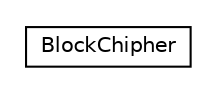 #!/usr/local/bin/dot
#
# Class diagram 
# Generated by UMLGraph version R5_6-24-gf6e263 (http://www.umlgraph.org/)
#

digraph G {
	edge [fontname="Helvetica",fontsize=10,labelfontname="Helvetica",labelfontsize=10];
	node [fontname="Helvetica",fontsize=10,shape=plaintext];
	nodesep=0.25;
	ranksep=0.5;
	// org.universAAL.security.cryptographic.services.utils.BlockChipher
	c889965 [label=<<table title="org.universAAL.security.cryptographic.services.utils.BlockChipher" border="0" cellborder="1" cellspacing="0" cellpadding="2" port="p" href="./BlockChipher.html">
		<tr><td><table border="0" cellspacing="0" cellpadding="1">
<tr><td align="center" balign="center"> BlockChipher </td></tr>
		</table></td></tr>
		</table>>, URL="./BlockChipher.html", fontname="Helvetica", fontcolor="black", fontsize=10.0];
}

